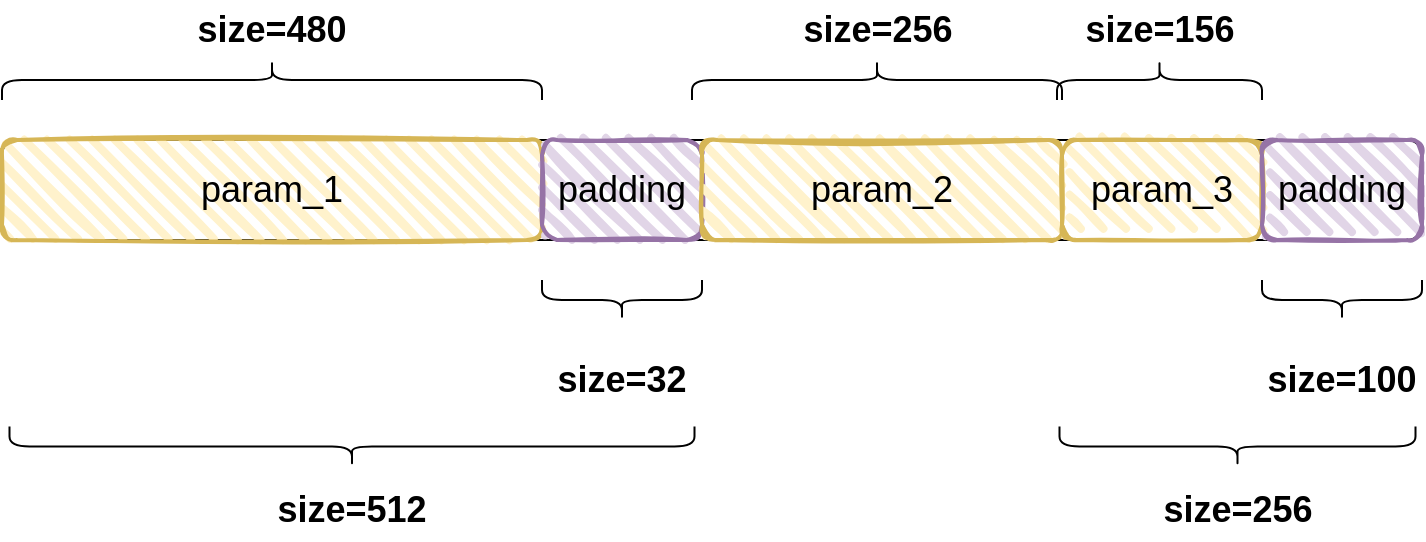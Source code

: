 <mxfile version="28.2.7">
  <diagram name="第 1 页" id="bellSP-NZAF3xLZcuKNK">
    <mxGraphModel dx="1418" dy="794" grid="1" gridSize="10" guides="1" tooltips="1" connect="1" arrows="1" fold="1" page="1" pageScale="1" pageWidth="827" pageHeight="1169" math="0" shadow="0">
      <root>
        <mxCell id="0" />
        <mxCell id="1" parent="0" />
        <mxCell id="ZnsVAsq8M4SEHds0zJie-1" value="" style="rounded=1;whiteSpace=wrap;html=1;" vertex="1" parent="1">
          <mxGeometry x="150" y="260" width="710" height="50" as="geometry" />
        </mxCell>
        <mxCell id="ZnsVAsq8M4SEHds0zJie-2" value="&lt;font style=&quot;font-size: 18px;&quot;&gt;param_1&lt;/font&gt;" style="rounded=1;whiteSpace=wrap;html=1;strokeWidth=2;fillWeight=4;hachureGap=8;hachureAngle=45;fillColor=#fff2cc;sketch=1;strokeColor=#d6b656;" vertex="1" parent="1">
          <mxGeometry x="150" y="260" width="270" height="50" as="geometry" />
        </mxCell>
        <mxCell id="ZnsVAsq8M4SEHds0zJie-3" value="&lt;font style=&quot;font-size: 18px;&quot;&gt;padding&lt;/font&gt;" style="rounded=1;whiteSpace=wrap;html=1;strokeWidth=2;fillWeight=4;hachureGap=8;hachureAngle=45;fillColor=#e1d5e7;sketch=1;strokeColor=#9673a6;" vertex="1" parent="1">
          <mxGeometry x="420" y="260" width="80" height="50" as="geometry" />
        </mxCell>
        <mxCell id="ZnsVAsq8M4SEHds0zJie-4" value="&lt;font style=&quot;font-size: 18px;&quot;&gt;param_2&lt;/font&gt;" style="rounded=1;whiteSpace=wrap;html=1;strokeWidth=2;fillWeight=4;hachureGap=8;hachureAngle=45;fillColor=#fff2cc;sketch=1;strokeColor=#d6b656;" vertex="1" parent="1">
          <mxGeometry x="500" y="260" width="180" height="50" as="geometry" />
        </mxCell>
        <mxCell id="ZnsVAsq8M4SEHds0zJie-6" value="&lt;font style=&quot;font-size: 18px;&quot;&gt;param_3&lt;/font&gt;" style="rounded=1;whiteSpace=wrap;html=1;strokeWidth=2;fillWeight=4;hachureGap=8;hachureAngle=45;fillColor=#fff2cc;sketch=1;strokeColor=#d6b656;" vertex="1" parent="1">
          <mxGeometry x="680" y="260" width="100" height="50" as="geometry" />
        </mxCell>
        <mxCell id="ZnsVAsq8M4SEHds0zJie-7" value="&lt;font style=&quot;font-size: 18px;&quot;&gt;padding&lt;/font&gt;" style="rounded=1;whiteSpace=wrap;html=1;strokeWidth=2;fillWeight=4;hachureGap=8;hachureAngle=45;fillColor=#e1d5e7;sketch=1;strokeColor=#9673a6;" vertex="1" parent="1">
          <mxGeometry x="780" y="260" width="80" height="50" as="geometry" />
        </mxCell>
        <mxCell id="ZnsVAsq8M4SEHds0zJie-8" value="" style="shape=curlyBracket;whiteSpace=wrap;html=1;rounded=1;labelPosition=left;verticalLabelPosition=middle;align=right;verticalAlign=middle;rotation=90;" vertex="1" parent="1">
          <mxGeometry x="275" y="95" width="20" height="270" as="geometry" />
        </mxCell>
        <mxCell id="ZnsVAsq8M4SEHds0zJie-9" value="" style="shape=curlyBracket;whiteSpace=wrap;html=1;rounded=1;labelPosition=left;verticalLabelPosition=middle;align=right;verticalAlign=middle;rotation=-90;" vertex="1" parent="1">
          <mxGeometry x="450" y="300" width="20" height="80" as="geometry" />
        </mxCell>
        <mxCell id="ZnsVAsq8M4SEHds0zJie-10" value="&lt;font style=&quot;font-size: 18px;&quot;&gt;&lt;b&gt;size=480&lt;/b&gt;&lt;/font&gt;" style="text;html=1;whiteSpace=wrap;strokeColor=none;fillColor=none;align=center;verticalAlign=middle;rounded=0;" vertex="1" parent="1">
          <mxGeometry x="255" y="190" width="60" height="30" as="geometry" />
        </mxCell>
        <mxCell id="ZnsVAsq8M4SEHds0zJie-11" value="&lt;font style=&quot;font-size: 18px;&quot;&gt;&lt;b&gt;size=32&lt;/b&gt;&lt;/font&gt;" style="text;html=1;whiteSpace=wrap;strokeColor=none;fillColor=none;align=center;verticalAlign=middle;rounded=0;" vertex="1" parent="1">
          <mxGeometry x="430" y="365" width="60" height="30" as="geometry" />
        </mxCell>
        <mxCell id="ZnsVAsq8M4SEHds0zJie-12" value="" style="shape=curlyBracket;whiteSpace=wrap;html=1;rounded=1;labelPosition=left;verticalLabelPosition=middle;align=right;verticalAlign=middle;rotation=-90;" vertex="1" parent="1">
          <mxGeometry x="315" y="242" width="20" height="342.5" as="geometry" />
        </mxCell>
        <mxCell id="ZnsVAsq8M4SEHds0zJie-13" value="&lt;font style=&quot;font-size: 18px;&quot;&gt;&lt;b&gt;size=512&lt;/b&gt;&lt;/font&gt;" style="text;html=1;whiteSpace=wrap;strokeColor=none;fillColor=none;align=center;verticalAlign=middle;rounded=0;" vertex="1" parent="1">
          <mxGeometry x="295" y="430" width="60" height="30" as="geometry" />
        </mxCell>
        <mxCell id="ZnsVAsq8M4SEHds0zJie-15" value="" style="shape=curlyBracket;whiteSpace=wrap;html=1;rounded=1;labelPosition=left;verticalLabelPosition=middle;align=right;verticalAlign=middle;rotation=90;" vertex="1" parent="1">
          <mxGeometry x="577.5" y="137.5" width="20" height="185" as="geometry" />
        </mxCell>
        <mxCell id="ZnsVAsq8M4SEHds0zJie-16" value="&lt;font style=&quot;font-size: 18px;&quot;&gt;&lt;b&gt;size=256&lt;/b&gt;&lt;/font&gt;" style="text;html=1;whiteSpace=wrap;strokeColor=none;fillColor=none;align=center;verticalAlign=middle;rounded=0;" vertex="1" parent="1">
          <mxGeometry x="557.5" y="190" width="60" height="30" as="geometry" />
        </mxCell>
        <mxCell id="ZnsVAsq8M4SEHds0zJie-17" value="" style="shape=curlyBracket;whiteSpace=wrap;html=1;rounded=1;labelPosition=left;verticalLabelPosition=middle;align=right;verticalAlign=middle;rotation=90;" vertex="1" parent="1">
          <mxGeometry x="718.75" y="178.75" width="20" height="102.5" as="geometry" />
        </mxCell>
        <mxCell id="ZnsVAsq8M4SEHds0zJie-18" value="&lt;font style=&quot;font-size: 18px;&quot;&gt;&lt;b&gt;size=156&lt;/b&gt;&lt;/font&gt;" style="text;html=1;whiteSpace=wrap;strokeColor=none;fillColor=none;align=center;verticalAlign=middle;rounded=0;" vertex="1" parent="1">
          <mxGeometry x="698.75" y="190" width="60" height="30" as="geometry" />
        </mxCell>
        <mxCell id="ZnsVAsq8M4SEHds0zJie-19" value="" style="shape=curlyBracket;whiteSpace=wrap;html=1;rounded=1;labelPosition=left;verticalLabelPosition=middle;align=right;verticalAlign=middle;rotation=-90;" vertex="1" parent="1">
          <mxGeometry x="810" y="300" width="20" height="80" as="geometry" />
        </mxCell>
        <mxCell id="ZnsVAsq8M4SEHds0zJie-20" value="&lt;font style=&quot;font-size: 18px;&quot;&gt;&lt;b&gt;size=100&lt;/b&gt;&lt;/font&gt;" style="text;html=1;whiteSpace=wrap;strokeColor=none;fillColor=none;align=center;verticalAlign=middle;rounded=0;" vertex="1" parent="1">
          <mxGeometry x="790" y="365" width="60" height="30" as="geometry" />
        </mxCell>
        <mxCell id="ZnsVAsq8M4SEHds0zJie-21" value="" style="shape=curlyBracket;whiteSpace=wrap;html=1;rounded=1;labelPosition=left;verticalLabelPosition=middle;align=right;verticalAlign=middle;rotation=-90;" vertex="1" parent="1">
          <mxGeometry x="757.75" y="324.25" width="20" height="178" as="geometry" />
        </mxCell>
        <mxCell id="ZnsVAsq8M4SEHds0zJie-22" value="&lt;font style=&quot;font-size: 18px;&quot;&gt;&lt;b&gt;size=256&lt;/b&gt;&lt;/font&gt;" style="text;html=1;whiteSpace=wrap;strokeColor=none;fillColor=none;align=center;verticalAlign=middle;rounded=0;" vertex="1" parent="1">
          <mxGeometry x="737.75" y="430" width="60" height="30" as="geometry" />
        </mxCell>
      </root>
    </mxGraphModel>
  </diagram>
</mxfile>
